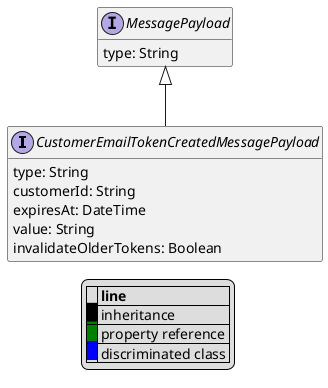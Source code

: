 @startuml

hide empty fields
hide empty methods
legend
|= |= line |
|<back:black>   </back>| inheritance |
|<back:green>   </back>| property reference |
|<back:blue>   </back>| discriminated class |
endlegend
interface CustomerEmailTokenCreatedMessagePayload [[CustomerEmailTokenCreatedMessagePayload.svg]] extends MessagePayload {
    type: String
    customerId: String
    expiresAt: DateTime
    value: String
    invalidateOlderTokens: Boolean
}
interface MessagePayload [[MessagePayload.svg]]  {
    type: String
}





@enduml
